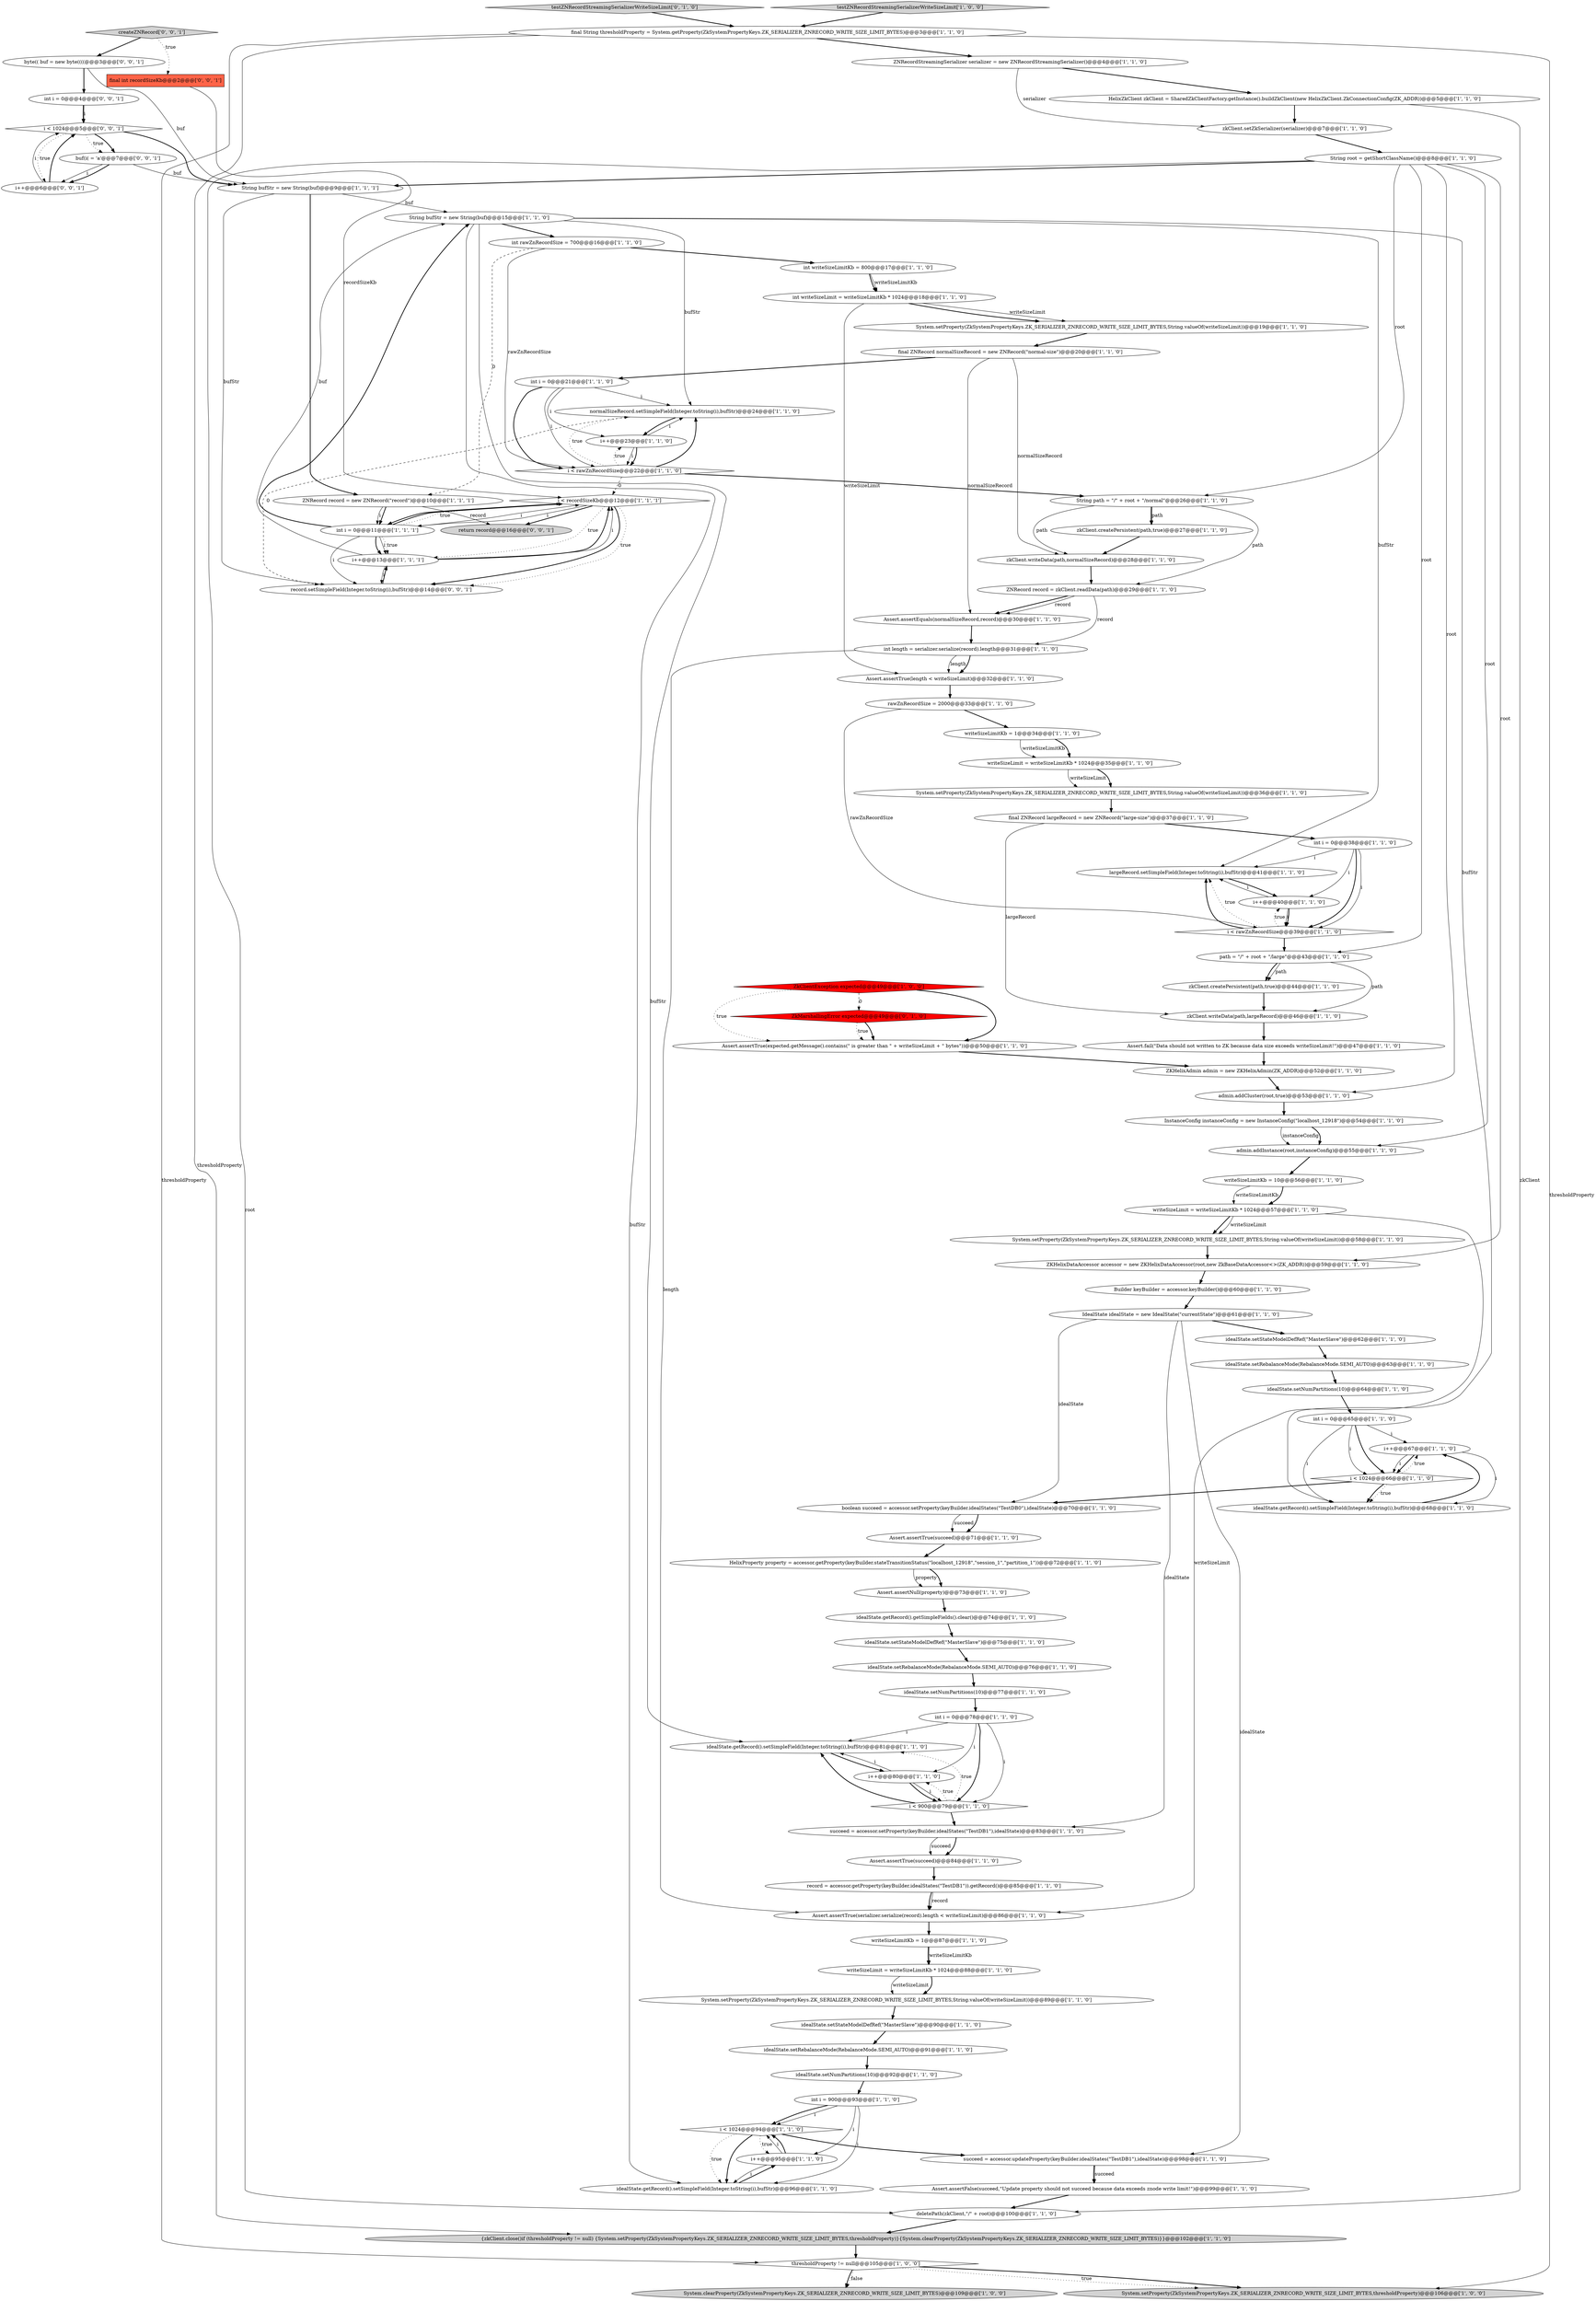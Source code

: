 digraph {
43 [style = filled, label = "InstanceConfig instanceConfig = new InstanceConfig(\"localhost_12918\")@@@54@@@['1', '1', '0']", fillcolor = white, shape = ellipse image = "AAA0AAABBB1BBB"];
22 [style = filled, label = "IdealState idealState = new IdealState(\"currentState\")@@@61@@@['1', '1', '0']", fillcolor = white, shape = ellipse image = "AAA0AAABBB1BBB"];
42 [style = filled, label = "idealState.getRecord().setSimpleField(Integer.toString(i),bufStr)@@@81@@@['1', '1', '0']", fillcolor = white, shape = ellipse image = "AAA0AAABBB1BBB"];
55 [style = filled, label = "idealState.setNumPartitions(10)@@@64@@@['1', '1', '0']", fillcolor = white, shape = ellipse image = "AAA0AAABBB1BBB"];
103 [style = filled, label = "final int recordSizeKb@@@2@@@['0', '0', '1']", fillcolor = tomato, shape = box image = "AAA0AAABBB3BBB"];
2 [style = filled, label = "admin.addInstance(root,instanceConfig)@@@55@@@['1', '1', '0']", fillcolor = white, shape = ellipse image = "AAA0AAABBB1BBB"];
46 [style = filled, label = "i++@@@40@@@['1', '1', '0']", fillcolor = white, shape = ellipse image = "AAA0AAABBB1BBB"];
73 [style = filled, label = "i < 1024@@@94@@@['1', '1', '0']", fillcolor = white, shape = diamond image = "AAA0AAABBB1BBB"];
29 [style = filled, label = "i < rawZnRecordSize@@@22@@@['1', '1', '0']", fillcolor = white, shape = diamond image = "AAA0AAABBB1BBB"];
85 [style = filled, label = "ZNRecordStreamingSerializer serializer = new ZNRecordStreamingSerializer()@@@4@@@['1', '1', '0']", fillcolor = white, shape = ellipse image = "AAA0AAABBB1BBB"];
102 [style = filled, label = "int i = 0@@@4@@@['0', '0', '1']", fillcolor = white, shape = ellipse image = "AAA0AAABBB3BBB"];
59 [style = filled, label = "int i = 0@@@11@@@['1', '1', '1']", fillcolor = white, shape = ellipse image = "AAA0AAABBB1BBB"];
37 [style = filled, label = "System.setProperty(ZkSystemPropertyKeys.ZK_SERIALIZER_ZNRECORD_WRITE_SIZE_LIMIT_BYTES,String.valueOf(writeSizeLimit))@@@36@@@['1', '1', '0']", fillcolor = white, shape = ellipse image = "AAA0AAABBB1BBB"];
0 [style = filled, label = "largeRecord.setSimpleField(Integer.toString(i),bufStr)@@@41@@@['1', '1', '0']", fillcolor = white, shape = ellipse image = "AAA0AAABBB1BBB"];
70 [style = filled, label = "System.setProperty(ZkSystemPropertyKeys.ZK_SERIALIZER_ZNRECORD_WRITE_SIZE_LIMIT_BYTES,String.valueOf(writeSizeLimit))@@@19@@@['1', '1', '0']", fillcolor = white, shape = ellipse image = "AAA0AAABBB1BBB"];
68 [style = filled, label = "String bufStr = new String(buf)@@@9@@@['1', '1', '1']", fillcolor = white, shape = ellipse image = "AAA0AAABBB1BBB"];
23 [style = filled, label = "idealState.setRebalanceMode(RebalanceMode.SEMI_AUTO)@@@76@@@['1', '1', '0']", fillcolor = white, shape = ellipse image = "AAA0AAABBB1BBB"];
71 [style = filled, label = "String path = \"/\" + root + \"/normal\"@@@26@@@['1', '1', '0']", fillcolor = white, shape = ellipse image = "AAA0AAABBB1BBB"];
12 [style = filled, label = "idealState.setNumPartitions(10)@@@77@@@['1', '1', '0']", fillcolor = white, shape = ellipse image = "AAA0AAABBB1BBB"];
57 [style = filled, label = "final ZNRecord normalSizeRecord = new ZNRecord(\"normal-size\")@@@20@@@['1', '1', '0']", fillcolor = white, shape = ellipse image = "AAA0AAABBB1BBB"];
6 [style = filled, label = "int i = 0@@@21@@@['1', '1', '0']", fillcolor = white, shape = ellipse image = "AAA0AAABBB1BBB"];
35 [style = filled, label = "String root = getShortClassName()@@@8@@@['1', '1', '0']", fillcolor = white, shape = ellipse image = "AAA0AAABBB1BBB"];
54 [style = filled, label = "i++@@@95@@@['1', '1', '0']", fillcolor = white, shape = ellipse image = "AAA0AAABBB1BBB"];
88 [style = filled, label = "writeSizeLimit = writeSizeLimitKb * 1024@@@57@@@['1', '1', '0']", fillcolor = white, shape = ellipse image = "AAA0AAABBB1BBB"];
41 [style = filled, label = "idealState.getRecord().getSimpleFields().clear()@@@74@@@['1', '1', '0']", fillcolor = white, shape = ellipse image = "AAA0AAABBB1BBB"];
75 [style = filled, label = "i++@@@13@@@['1', '1', '1']", fillcolor = white, shape = ellipse image = "AAA0AAABBB1BBB"];
60 [style = filled, label = "ZKHelixAdmin admin = new ZKHelixAdmin(ZK_ADDR)@@@52@@@['1', '1', '0']", fillcolor = white, shape = ellipse image = "AAA0AAABBB1BBB"];
49 [style = filled, label = "i++@@@67@@@['1', '1', '0']", fillcolor = white, shape = ellipse image = "AAA0AAABBB1BBB"];
17 [style = filled, label = "idealState.setNumPartitions(10)@@@92@@@['1', '1', '0']", fillcolor = white, shape = ellipse image = "AAA0AAABBB1BBB"];
100 [style = filled, label = "i++@@@6@@@['0', '0', '1']", fillcolor = white, shape = ellipse image = "AAA0AAABBB3BBB"];
24 [style = filled, label = "int i = 0@@@65@@@['1', '1', '0']", fillcolor = white, shape = ellipse image = "AAA0AAABBB1BBB"];
94 [style = filled, label = "ZkMarshallingError expected@@@49@@@['0', '1', '0']", fillcolor = red, shape = diamond image = "AAA1AAABBB2BBB"];
45 [style = filled, label = "succeed = accessor.setProperty(keyBuilder.idealStates(\"TestDB1\"),idealState)@@@83@@@['1', '1', '0']", fillcolor = white, shape = ellipse image = "AAA0AAABBB1BBB"];
97 [style = filled, label = "buf(i( = 'a'@@@7@@@['0', '0', '1']", fillcolor = white, shape = ellipse image = "AAA0AAABBB3BBB"];
52 [style = filled, label = "System.setProperty(ZkSystemPropertyKeys.ZK_SERIALIZER_ZNRECORD_WRITE_SIZE_LIMIT_BYTES,thresholdProperty)@@@106@@@['1', '0', '0']", fillcolor = lightgray, shape = ellipse image = "AAA0AAABBB1BBB"];
11 [style = filled, label = "System.setProperty(ZkSystemPropertyKeys.ZK_SERIALIZER_ZNRECORD_WRITE_SIZE_LIMIT_BYTES,String.valueOf(writeSizeLimit))@@@58@@@['1', '1', '0']", fillcolor = white, shape = ellipse image = "AAA0AAABBB1BBB"];
25 [style = filled, label = "System.clearProperty(ZkSystemPropertyKeys.ZK_SERIALIZER_ZNRECORD_WRITE_SIZE_LIMIT_BYTES)@@@109@@@['1', '0', '0']", fillcolor = lightgray, shape = ellipse image = "AAA0AAABBB1BBB"];
50 [style = filled, label = "ZNRecord record = new ZNRecord(\"record\")@@@10@@@['1', '1', '1']", fillcolor = white, shape = ellipse image = "AAA0AAABBB1BBB"];
51 [style = filled, label = "int length = serializer.serialize(record).length@@@31@@@['1', '1', '0']", fillcolor = white, shape = ellipse image = "AAA0AAABBB1BBB"];
81 [style = filled, label = "Assert.assertTrue(succeed)@@@84@@@['1', '1', '0']", fillcolor = white, shape = ellipse image = "AAA0AAABBB1BBB"];
27 [style = filled, label = "System.setProperty(ZkSystemPropertyKeys.ZK_SERIALIZER_ZNRECORD_WRITE_SIZE_LIMIT_BYTES,String.valueOf(writeSizeLimit))@@@89@@@['1', '1', '0']", fillcolor = white, shape = ellipse image = "AAA0AAABBB1BBB"];
48 [style = filled, label = "idealState.getRecord().setSimpleField(Integer.toString(i),bufStr)@@@68@@@['1', '1', '0']", fillcolor = white, shape = ellipse image = "AAA0AAABBB1BBB"];
92 [style = filled, label = "normalSizeRecord.setSimpleField(Integer.toString(i),bufStr)@@@24@@@['1', '1', '0']", fillcolor = white, shape = ellipse image = "AAA0AAABBB1BBB"];
4 [style = filled, label = "zkClient.setZkSerializer(serializer)@@@7@@@['1', '1', '0']", fillcolor = white, shape = ellipse image = "AAA0AAABBB1BBB"];
67 [style = filled, label = "int i = 0@@@78@@@['1', '1', '0']", fillcolor = white, shape = ellipse image = "AAA0AAABBB1BBB"];
33 [style = filled, label = "Assert.assertTrue(length < writeSizeLimit)@@@32@@@['1', '1', '0']", fillcolor = white, shape = ellipse image = "AAA0AAABBB1BBB"];
63 [style = filled, label = "ZNRecord record = zkClient.readData(path)@@@29@@@['1', '1', '0']", fillcolor = white, shape = ellipse image = "AAA0AAABBB1BBB"];
65 [style = filled, label = "i < 1024@@@66@@@['1', '1', '0']", fillcolor = white, shape = diamond image = "AAA0AAABBB1BBB"];
101 [style = filled, label = "byte(( buf = new byte((((@@@3@@@['0', '0', '1']", fillcolor = white, shape = ellipse image = "AAA0AAABBB3BBB"];
78 [style = filled, label = "writeSizeLimit = writeSizeLimitKb * 1024@@@35@@@['1', '1', '0']", fillcolor = white, shape = ellipse image = "AAA0AAABBB1BBB"];
69 [style = filled, label = "int writeSizeLimitKb = 800@@@17@@@['1', '1', '0']", fillcolor = white, shape = ellipse image = "AAA0AAABBB1BBB"];
80 [style = filled, label = "Assert.assertEquals(normalSizeRecord,record)@@@30@@@['1', '1', '0']", fillcolor = white, shape = ellipse image = "AAA0AAABBB1BBB"];
76 [style = filled, label = "path = \"/\" + root + \"/large\"@@@43@@@['1', '1', '0']", fillcolor = white, shape = ellipse image = "AAA0AAABBB1BBB"];
58 [style = filled, label = "ZkClientException expected@@@49@@@['1', '0', '0']", fillcolor = red, shape = diamond image = "AAA1AAABBB1BBB"];
21 [style = filled, label = "writeSizeLimitKb = 10@@@56@@@['1', '1', '0']", fillcolor = white, shape = ellipse image = "AAA0AAABBB1BBB"];
64 [style = filled, label = "int writeSizeLimit = writeSizeLimitKb * 1024@@@18@@@['1', '1', '0']", fillcolor = white, shape = ellipse image = "AAA0AAABBB1BBB"];
28 [style = filled, label = "i++@@@23@@@['1', '1', '0']", fillcolor = white, shape = ellipse image = "AAA0AAABBB1BBB"];
44 [style = filled, label = "idealState.setStateModelDefRef(\"MasterSlave\")@@@75@@@['1', '1', '0']", fillcolor = white, shape = ellipse image = "AAA0AAABBB1BBB"];
26 [style = filled, label = "zkClient.writeData(path,normalSizeRecord)@@@28@@@['1', '1', '0']", fillcolor = white, shape = ellipse image = "AAA0AAABBB1BBB"];
91 [style = filled, label = "idealState.setStateModelDefRef(\"MasterSlave\")@@@62@@@['1', '1', '0']", fillcolor = white, shape = ellipse image = "AAA0AAABBB1BBB"];
32 [style = filled, label = "final String thresholdProperty = System.getProperty(ZkSystemPropertyKeys.ZK_SERIALIZER_ZNRECORD_WRITE_SIZE_LIMIT_BYTES)@@@3@@@['1', '1', '0']", fillcolor = white, shape = ellipse image = "AAA0AAABBB1BBB"];
1 [style = filled, label = "zkClient.writeData(path,largeRecord)@@@46@@@['1', '1', '0']", fillcolor = white, shape = ellipse image = "AAA0AAABBB1BBB"];
98 [style = filled, label = "createZNRecord['0', '0', '1']", fillcolor = lightgray, shape = diamond image = "AAA0AAABBB3BBB"];
34 [style = filled, label = "rawZnRecordSize = 2000@@@33@@@['1', '1', '0']", fillcolor = white, shape = ellipse image = "AAA0AAABBB1BBB"];
86 [style = filled, label = "zkClient.createPersistent(path,true)@@@27@@@['1', '1', '0']", fillcolor = white, shape = ellipse image = "AAA0AAABBB1BBB"];
79 [style = filled, label = "writeSizeLimitKb = 1@@@87@@@['1', '1', '0']", fillcolor = white, shape = ellipse image = "AAA0AAABBB1BBB"];
56 [style = filled, label = "idealState.getRecord().setSimpleField(Integer.toString(i),bufStr)@@@96@@@['1', '1', '0']", fillcolor = white, shape = ellipse image = "AAA0AAABBB1BBB"];
83 [style = filled, label = "i < recordSizeKb@@@12@@@['1', '1', '1']", fillcolor = white, shape = diamond image = "AAA0AAABBB1BBB"];
3 [style = filled, label = "admin.addCluster(root,true)@@@53@@@['1', '1', '0']", fillcolor = white, shape = ellipse image = "AAA0AAABBB1BBB"];
14 [style = filled, label = "ZKHelixDataAccessor accessor = new ZKHelixDataAccessor(root,new ZkBaseDataAccessor<>(ZK_ADDR))@@@59@@@['1', '1', '0']", fillcolor = white, shape = ellipse image = "AAA0AAABBB1BBB"];
66 [style = filled, label = "record = accessor.getProperty(keyBuilder.idealStates(\"TestDB1\")).getRecord()@@@85@@@['1', '1', '0']", fillcolor = white, shape = ellipse image = "AAA0AAABBB1BBB"];
82 [style = filled, label = "i < rawZnRecordSize@@@39@@@['1', '1', '0']", fillcolor = white, shape = diamond image = "AAA0AAABBB1BBB"];
8 [style = filled, label = "Builder keyBuilder = accessor.keyBuilder()@@@60@@@['1', '1', '0']", fillcolor = white, shape = ellipse image = "AAA0AAABBB1BBB"];
5 [style = filled, label = "Assert.assertTrue(serializer.serialize(record).length < writeSizeLimit)@@@86@@@['1', '1', '0']", fillcolor = white, shape = ellipse image = "AAA0AAABBB1BBB"];
19 [style = filled, label = "int rawZnRecordSize = 700@@@16@@@['1', '1', '0']", fillcolor = white, shape = ellipse image = "AAA0AAABBB1BBB"];
90 [style = filled, label = "i < 900@@@79@@@['1', '1', '0']", fillcolor = white, shape = diamond image = "AAA0AAABBB1BBB"];
93 [style = filled, label = "testZNRecordStreamingSerializerWriteSizeLimit['0', '1', '0']", fillcolor = lightgray, shape = diamond image = "AAA0AAABBB2BBB"];
96 [style = filled, label = "return record@@@16@@@['0', '0', '1']", fillcolor = lightgray, shape = ellipse image = "AAA0AAABBB3BBB"];
99 [style = filled, label = "i < 1024@@@5@@@['0', '0', '1']", fillcolor = white, shape = diamond image = "AAA0AAABBB3BBB"];
62 [style = filled, label = "idealState.setStateModelDefRef(\"MasterSlave\")@@@90@@@['1', '1', '0']", fillcolor = white, shape = ellipse image = "AAA0AAABBB1BBB"];
31 [style = filled, label = "{zkClient.close()if (thresholdProperty != null) {System.setProperty(ZkSystemPropertyKeys.ZK_SERIALIZER_ZNRECORD_WRITE_SIZE_LIMIT_BYTES,thresholdProperty)}{System.clearProperty(ZkSystemPropertyKeys.ZK_SERIALIZER_ZNRECORD_WRITE_SIZE_LIMIT_BYTES)}}@@@102@@@['1', '1', '0']", fillcolor = lightgray, shape = ellipse image = "AAA0AAABBB1BBB"];
38 [style = filled, label = "Assert.fail(\"Data should not written to ZK because data size exceeds writeSizeLimit!\")@@@47@@@['1', '1', '0']", fillcolor = white, shape = ellipse image = "AAA0AAABBB1BBB"];
47 [style = filled, label = "int i = 900@@@93@@@['1', '1', '0']", fillcolor = white, shape = ellipse image = "AAA0AAABBB1BBB"];
77 [style = filled, label = "HelixZkClient zkClient = SharedZkClientFactory.getInstance().buildZkClient(new HelixZkClient.ZkConnectionConfig(ZK_ADDR))@@@5@@@['1', '1', '0']", fillcolor = white, shape = ellipse image = "AAA0AAABBB1BBB"];
61 [style = filled, label = "Assert.assertTrue(expected.getMessage().contains(\" is greater than \" + writeSizeLimit + \" bytes\"))@@@50@@@['1', '1', '0']", fillcolor = white, shape = ellipse image = "AAA0AAABBB1BBB"];
36 [style = filled, label = "Assert.assertFalse(succeed,\"Update property should not succeed because data exceeds znode write limit!\")@@@99@@@['1', '1', '0']", fillcolor = white, shape = ellipse image = "AAA0AAABBB1BBB"];
40 [style = filled, label = "i++@@@80@@@['1', '1', '0']", fillcolor = white, shape = ellipse image = "AAA0AAABBB1BBB"];
89 [style = filled, label = "HelixProperty property = accessor.getProperty(keyBuilder.stateTransitionStatus(\"localhost_12918\",\"session_1\",\"partition_1\"))@@@72@@@['1', '1', '0']", fillcolor = white, shape = ellipse image = "AAA0AAABBB1BBB"];
10 [style = filled, label = "deletePath(zkClient,\"/\" + root)@@@100@@@['1', '1', '0']", fillcolor = white, shape = ellipse image = "AAA0AAABBB1BBB"];
39 [style = filled, label = "Assert.assertTrue(succeed)@@@71@@@['1', '1', '0']", fillcolor = white, shape = ellipse image = "AAA0AAABBB1BBB"];
72 [style = filled, label = "int i = 0@@@38@@@['1', '1', '0']", fillcolor = white, shape = ellipse image = "AAA0AAABBB1BBB"];
74 [style = filled, label = "final ZNRecord largeRecord = new ZNRecord(\"large-size\")@@@37@@@['1', '1', '0']", fillcolor = white, shape = ellipse image = "AAA0AAABBB1BBB"];
84 [style = filled, label = "writeSizeLimitKb = 1@@@34@@@['1', '1', '0']", fillcolor = white, shape = ellipse image = "AAA0AAABBB1BBB"];
95 [style = filled, label = "record.setSimpleField(Integer.toString(i),bufStr)@@@14@@@['0', '0', '1']", fillcolor = white, shape = ellipse image = "AAA0AAABBB3BBB"];
7 [style = filled, label = "String bufStr = new String(buf)@@@15@@@['1', '1', '0']", fillcolor = white, shape = ellipse image = "AAA0AAABBB1BBB"];
87 [style = filled, label = "succeed = accessor.updateProperty(keyBuilder.idealStates(\"TestDB1\"),idealState)@@@98@@@['1', '1', '0']", fillcolor = white, shape = ellipse image = "AAA0AAABBB1BBB"];
9 [style = filled, label = "zkClient.createPersistent(path,true)@@@44@@@['1', '1', '0']", fillcolor = white, shape = ellipse image = "AAA0AAABBB1BBB"];
53 [style = filled, label = "idealState.setRebalanceMode(RebalanceMode.SEMI_AUTO)@@@91@@@['1', '1', '0']", fillcolor = white, shape = ellipse image = "AAA0AAABBB1BBB"];
13 [style = filled, label = "writeSizeLimit = writeSizeLimitKb * 1024@@@88@@@['1', '1', '0']", fillcolor = white, shape = ellipse image = "AAA0AAABBB1BBB"];
20 [style = filled, label = "Assert.assertNull(property)@@@73@@@['1', '1', '0']", fillcolor = white, shape = ellipse image = "AAA0AAABBB1BBB"];
16 [style = filled, label = "thresholdProperty != null@@@105@@@['1', '0', '0']", fillcolor = white, shape = diamond image = "AAA0AAABBB1BBB"];
30 [style = filled, label = "idealState.setRebalanceMode(RebalanceMode.SEMI_AUTO)@@@63@@@['1', '1', '0']", fillcolor = white, shape = ellipse image = "AAA0AAABBB1BBB"];
15 [style = filled, label = "testZNRecordStreamingSerializerWriteSizeLimit['1', '0', '0']", fillcolor = lightgray, shape = diamond image = "AAA0AAABBB1BBB"];
18 [style = filled, label = "boolean succeed = accessor.setProperty(keyBuilder.idealStates(\"TestDB0\"),idealState)@@@70@@@['1', '1', '0']", fillcolor = white, shape = ellipse image = "AAA0AAABBB1BBB"];
75->83 [style = bold, label=""];
35->76 [style = solid, label="root"];
79->13 [style = solid, label="writeSizeLimitKb"];
16->52 [style = bold, label=""];
11->14 [style = bold, label=""];
0->46 [style = bold, label=""];
74->72 [style = bold, label=""];
88->11 [style = bold, label=""];
94->61 [style = bold, label=""];
7->92 [style = solid, label="bufStr"];
68->50 [style = bold, label=""];
21->88 [style = solid, label="writeSizeLimitKb"];
47->56 [style = solid, label="i"];
59->75 [style = dotted, label="true"];
82->0 [style = bold, label=""];
83->95 [style = bold, label=""];
65->48 [style = bold, label=""];
103->83 [style = solid, label="recordSizeKb"];
100->99 [style = bold, label=""];
40->42 [style = solid, label="i"];
67->42 [style = solid, label="i"];
72->82 [style = bold, label=""];
66->5 [style = solid, label="record"];
6->29 [style = bold, label=""];
56->54 [style = bold, label=""];
99->97 [style = bold, label=""];
73->56 [style = dotted, label="true"];
71->26 [style = solid, label="path"];
82->76 [style = bold, label=""];
99->100 [style = dotted, label="true"];
51->33 [style = solid, label="length"];
44->23 [style = bold, label=""];
59->95 [style = solid, label="i"];
24->49 [style = solid, label="i"];
65->18 [style = bold, label=""];
65->49 [style = dotted, label="true"];
43->2 [style = solid, label="instanceConfig"];
71->86 [style = bold, label=""];
102->99 [style = solid, label="i"];
81->66 [style = bold, label=""];
62->53 [style = bold, label=""];
78->37 [style = solid, label="writeSizeLimit"];
88->11 [style = solid, label="writeSizeLimit"];
76->1 [style = solid, label="path"];
64->33 [style = solid, label="writeSizeLimit"];
6->92 [style = solid, label="i"];
19->69 [style = bold, label=""];
46->0 [style = solid, label="i"];
95->75 [style = bold, label=""];
70->57 [style = bold, label=""];
23->12 [style = bold, label=""];
72->0 [style = solid, label="i"];
76->9 [style = solid, label="path"];
73->56 [style = bold, label=""];
24->48 [style = solid, label="i"];
98->103 [style = dotted, label="true"];
49->48 [style = solid, label="i"];
7->42 [style = solid, label="bufStr"];
84->78 [style = solid, label="writeSizeLimitKb"];
83->95 [style = dotted, label="true"];
90->42 [style = dotted, label="true"];
1->38 [style = bold, label=""];
22->18 [style = solid, label="idealState"];
29->83 [style = dashed, label="0"];
48->49 [style = bold, label=""];
10->31 [style = bold, label=""];
85->77 [style = bold, label=""];
86->26 [style = bold, label=""];
89->20 [style = solid, label="property"];
39->89 [style = bold, label=""];
59->83 [style = dotted, label="true"];
68->7 [style = solid, label="buf"];
16->52 [style = dotted, label="true"];
49->65 [style = solid, label="i"];
69->64 [style = bold, label=""];
77->10 [style = solid, label="zkClient"];
84->78 [style = bold, label=""];
79->13 [style = bold, label=""];
35->71 [style = solid, label="root"];
47->54 [style = solid, label="i"];
73->54 [style = dotted, label="true"];
45->81 [style = bold, label=""];
90->45 [style = bold, label=""];
42->40 [style = bold, label=""];
29->71 [style = bold, label=""];
8->22 [style = bold, label=""];
22->87 [style = solid, label="idealState"];
54->73 [style = solid, label="i"];
37->74 [style = bold, label=""];
72->82 [style = solid, label="i"];
24->65 [style = solid, label="i"];
20->41 [style = bold, label=""];
101->102 [style = bold, label=""];
57->80 [style = solid, label="normalSizeRecord"];
2->21 [style = bold, label=""];
97->100 [style = solid, label="i"];
98->101 [style = bold, label=""];
57->6 [style = bold, label=""];
18->39 [style = solid, label="succeed"];
75->83 [style = solid, label="i"];
14->8 [style = bold, label=""];
94->61 [style = dotted, label="true"];
89->20 [style = bold, label=""];
9->1 [style = bold, label=""];
45->81 [style = solid, label="succeed"];
67->40 [style = solid, label="i"];
47->73 [style = solid, label="i"];
21->88 [style = bold, label=""];
68->95 [style = solid, label="bufStr"];
35->14 [style = solid, label="root"];
92->95 [style = dashed, label="0"];
28->29 [style = bold, label=""];
58->61 [style = bold, label=""];
57->26 [style = solid, label="normalSizeRecord"];
82->0 [style = dotted, label="true"];
54->56 [style = solid, label="i"];
32->85 [style = bold, label=""];
54->73 [style = bold, label=""];
59->7 [style = bold, label=""];
29->92 [style = bold, label=""];
32->16 [style = solid, label="thresholdProperty"];
72->46 [style = solid, label="i"];
99->97 [style = dotted, label="true"];
6->28 [style = solid, label="i"];
88->5 [style = solid, label="writeSizeLimit"];
27->62 [style = bold, label=""];
32->52 [style = solid, label="thresholdProperty"];
74->1 [style = solid, label="largeRecord"];
102->99 [style = bold, label=""];
85->4 [style = solid, label="serializer"];
49->65 [style = bold, label=""];
43->2 [style = bold, label=""];
80->51 [style = bold, label=""];
34->84 [style = bold, label=""];
5->79 [style = bold, label=""];
83->59 [style = bold, label=""];
91->30 [style = bold, label=""];
77->4 [style = bold, label=""];
99->68 [style = bold, label=""];
83->59 [style = solid, label="i"];
60->3 [style = bold, label=""];
97->68 [style = solid, label="buf"];
90->40 [style = dotted, label="true"];
13->27 [style = bold, label=""];
75->7 [style = solid, label="buf"];
51->5 [style = solid, label="length"];
46->82 [style = solid, label="i"];
29->28 [style = dotted, label="true"];
18->39 [style = bold, label=""];
26->63 [style = bold, label=""];
7->48 [style = solid, label="bufStr"];
40->90 [style = solid, label="i"];
93->32 [style = bold, label=""];
35->10 [style = solid, label="root"];
46->82 [style = bold, label=""];
66->5 [style = bold, label=""];
35->3 [style = solid, label="root"];
76->9 [style = bold, label=""];
67->90 [style = solid, label="i"];
19->50 [style = dashed, label="0"];
59->83 [style = bold, label=""];
87->36 [style = bold, label=""];
19->29 [style = solid, label="rawZnRecordSize"];
63->80 [style = bold, label=""];
58->61 [style = dotted, label="true"];
7->19 [style = bold, label=""];
40->90 [style = bold, label=""];
100->99 [style = solid, label="i"];
71->86 [style = solid, label="path"];
36->10 [style = bold, label=""];
90->42 [style = bold, label=""];
64->70 [style = solid, label="writeSizeLimit"];
71->63 [style = solid, label="path"];
4->35 [style = bold, label=""];
22->91 [style = bold, label=""];
63->80 [style = solid, label="record"];
101->68 [style = solid, label="buf"];
61->60 [style = bold, label=""];
69->64 [style = solid, label="writeSizeLimitKb"];
59->75 [style = bold, label=""];
59->83 [style = solid, label="i"];
31->16 [style = bold, label=""];
50->59 [style = bold, label=""];
47->73 [style = bold, label=""];
17->47 [style = bold, label=""];
35->68 [style = bold, label=""];
6->29 [style = solid, label="i"];
75->95 [style = solid, label="i"];
13->27 [style = solid, label="writeSizeLimit"];
29->92 [style = dotted, label="true"];
59->75 [style = solid, label="i"];
55->24 [style = bold, label=""];
16->25 [style = dotted, label="false"];
78->37 [style = bold, label=""];
73->87 [style = bold, label=""];
16->25 [style = bold, label=""];
83->75 [style = dotted, label="true"];
38->60 [style = bold, label=""];
35->2 [style = solid, label="root"];
28->29 [style = solid, label="i"];
28->92 [style = solid, label="i"];
7->0 [style = solid, label="bufStr"];
7->56 [style = solid, label="bufStr"];
30->55 [style = bold, label=""];
83->96 [style = bold, label=""];
58->94 [style = dashed, label="0"];
82->46 [style = dotted, label="true"];
50->59 [style = solid, label="i"];
22->45 [style = solid, label="idealState"];
32->31 [style = solid, label="thresholdProperty"];
34->82 [style = solid, label="rawZnRecordSize"];
65->48 [style = dotted, label="true"];
53->17 [style = bold, label=""];
87->36 [style = solid, label="succeed"];
3->43 [style = bold, label=""];
97->100 [style = bold, label=""];
92->28 [style = bold, label=""];
67->90 [style = bold, label=""];
15->32 [style = bold, label=""];
33->34 [style = bold, label=""];
24->65 [style = bold, label=""];
41->44 [style = bold, label=""];
50->96 [style = solid, label="record"];
63->51 [style = solid, label="record"];
64->70 [style = bold, label=""];
12->67 [style = bold, label=""];
51->33 [style = bold, label=""];
}
